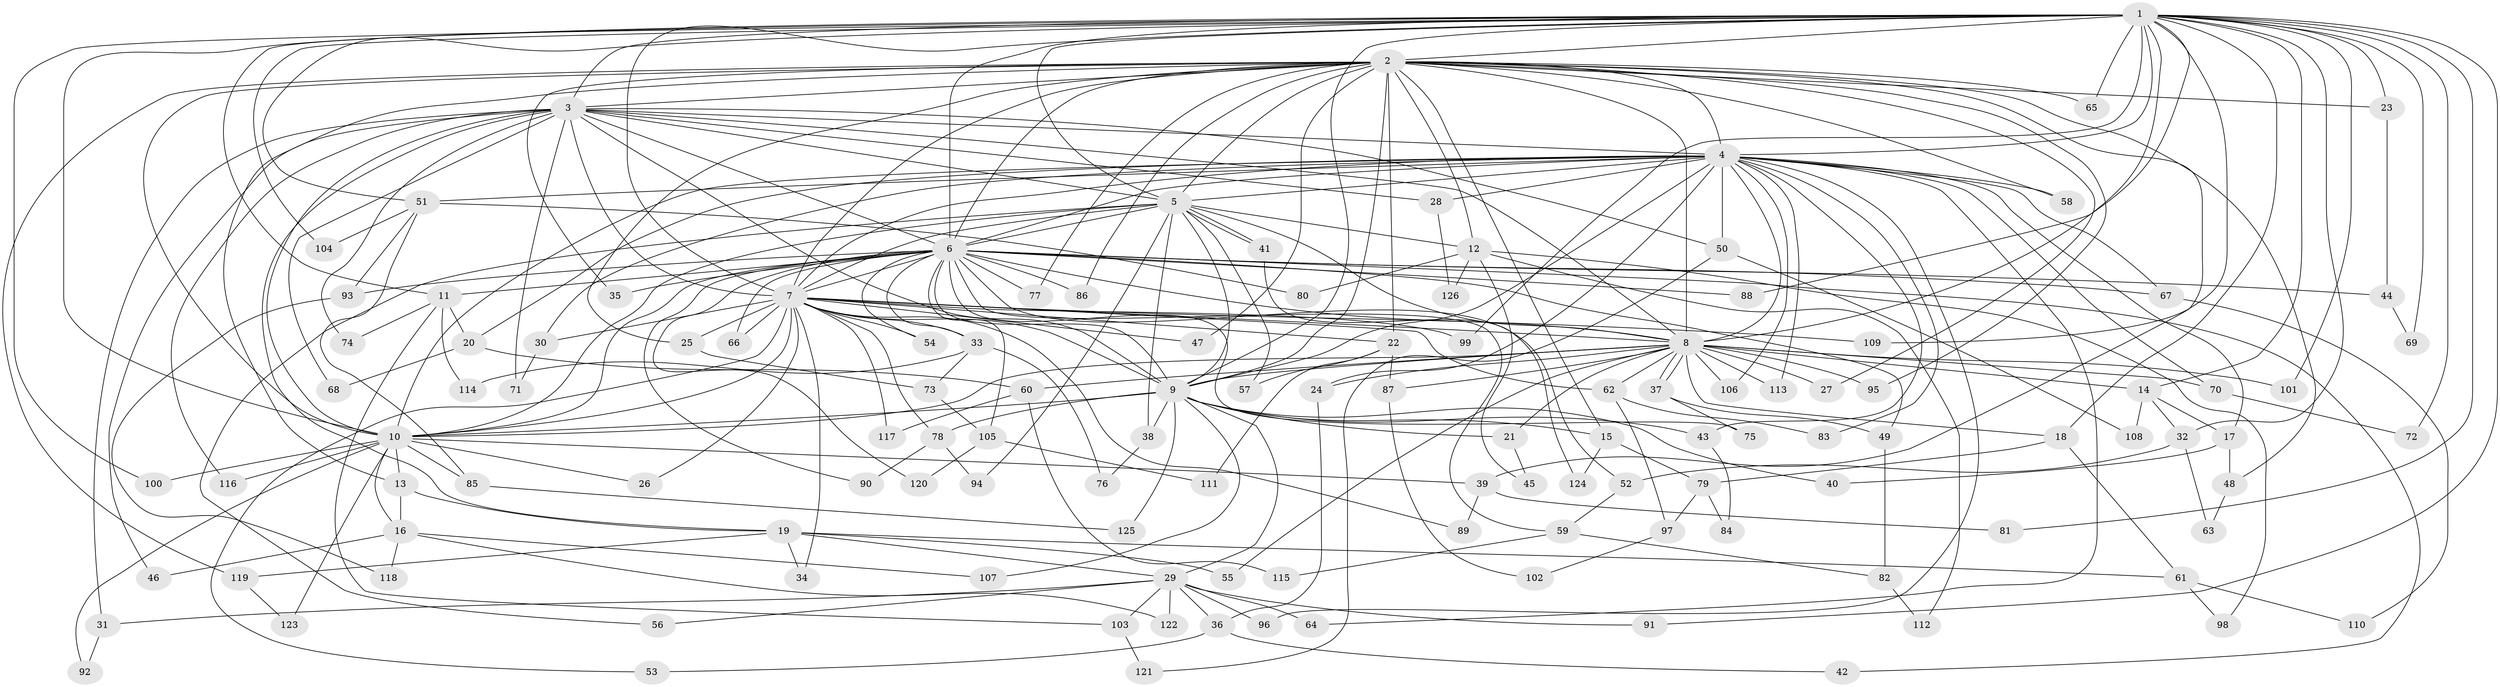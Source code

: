 // coarse degree distribution, {31: 0.02702702702702703, 15: 0.02702702702702703, 12: 0.02702702702702703, 16: 0.02702702702702703, 17: 0.02702702702702703, 9: 0.02702702702702703, 11: 0.02702702702702703, 5: 0.05405405405405406, 4: 0.10810810810810811, 3: 0.13513513513513514, 2: 0.4594594594594595, 7: 0.02702702702702703, 1: 0.02702702702702703}
// Generated by graph-tools (version 1.1) at 2025/17/03/04/25 18:17:33]
// undirected, 126 vertices, 277 edges
graph export_dot {
graph [start="1"]
  node [color=gray90,style=filled];
  1;
  2;
  3;
  4;
  5;
  6;
  7;
  8;
  9;
  10;
  11;
  12;
  13;
  14;
  15;
  16;
  17;
  18;
  19;
  20;
  21;
  22;
  23;
  24;
  25;
  26;
  27;
  28;
  29;
  30;
  31;
  32;
  33;
  34;
  35;
  36;
  37;
  38;
  39;
  40;
  41;
  42;
  43;
  44;
  45;
  46;
  47;
  48;
  49;
  50;
  51;
  52;
  53;
  54;
  55;
  56;
  57;
  58;
  59;
  60;
  61;
  62;
  63;
  64;
  65;
  66;
  67;
  68;
  69;
  70;
  71;
  72;
  73;
  74;
  75;
  76;
  77;
  78;
  79;
  80;
  81;
  82;
  83;
  84;
  85;
  86;
  87;
  88;
  89;
  90;
  91;
  92;
  93;
  94;
  95;
  96;
  97;
  98;
  99;
  100;
  101;
  102;
  103;
  104;
  105;
  106;
  107;
  108;
  109;
  110;
  111;
  112;
  113;
  114;
  115;
  116;
  117;
  118;
  119;
  120;
  121;
  122;
  123;
  124;
  125;
  126;
  1 -- 2;
  1 -- 3;
  1 -- 4;
  1 -- 5;
  1 -- 6;
  1 -- 7;
  1 -- 8;
  1 -- 9;
  1 -- 10;
  1 -- 11;
  1 -- 14;
  1 -- 18;
  1 -- 23;
  1 -- 32;
  1 -- 51;
  1 -- 65;
  1 -- 69;
  1 -- 72;
  1 -- 81;
  1 -- 88;
  1 -- 91;
  1 -- 99;
  1 -- 100;
  1 -- 101;
  1 -- 104;
  1 -- 109;
  2 -- 3;
  2 -- 4;
  2 -- 5;
  2 -- 6;
  2 -- 7;
  2 -- 8;
  2 -- 9;
  2 -- 10;
  2 -- 12;
  2 -- 13;
  2 -- 15;
  2 -- 22;
  2 -- 23;
  2 -- 25;
  2 -- 27;
  2 -- 35;
  2 -- 39;
  2 -- 47;
  2 -- 48;
  2 -- 58;
  2 -- 65;
  2 -- 77;
  2 -- 86;
  2 -- 95;
  2 -- 119;
  3 -- 4;
  3 -- 5;
  3 -- 6;
  3 -- 7;
  3 -- 8;
  3 -- 9;
  3 -- 10;
  3 -- 19;
  3 -- 28;
  3 -- 31;
  3 -- 46;
  3 -- 50;
  3 -- 68;
  3 -- 71;
  3 -- 74;
  3 -- 116;
  4 -- 5;
  4 -- 6;
  4 -- 7;
  4 -- 8;
  4 -- 9;
  4 -- 10;
  4 -- 17;
  4 -- 20;
  4 -- 24;
  4 -- 28;
  4 -- 30;
  4 -- 43;
  4 -- 50;
  4 -- 51;
  4 -- 58;
  4 -- 64;
  4 -- 67;
  4 -- 70;
  4 -- 83;
  4 -- 96;
  4 -- 106;
  4 -- 113;
  5 -- 6;
  5 -- 7;
  5 -- 8;
  5 -- 9;
  5 -- 10;
  5 -- 12;
  5 -- 38;
  5 -- 41;
  5 -- 41;
  5 -- 56;
  5 -- 57;
  5 -- 94;
  6 -- 7;
  6 -- 8;
  6 -- 9;
  6 -- 10;
  6 -- 11;
  6 -- 33;
  6 -- 35;
  6 -- 42;
  6 -- 44;
  6 -- 49;
  6 -- 52;
  6 -- 54;
  6 -- 59;
  6 -- 66;
  6 -- 67;
  6 -- 75;
  6 -- 77;
  6 -- 86;
  6 -- 88;
  6 -- 90;
  6 -- 93;
  6 -- 105;
  6 -- 120;
  7 -- 8;
  7 -- 9;
  7 -- 10;
  7 -- 22;
  7 -- 25;
  7 -- 26;
  7 -- 30;
  7 -- 33;
  7 -- 34;
  7 -- 47;
  7 -- 53;
  7 -- 54;
  7 -- 62;
  7 -- 66;
  7 -- 78;
  7 -- 89;
  7 -- 99;
  7 -- 109;
  7 -- 117;
  8 -- 9;
  8 -- 10;
  8 -- 14;
  8 -- 18;
  8 -- 21;
  8 -- 24;
  8 -- 27;
  8 -- 37;
  8 -- 37;
  8 -- 55;
  8 -- 60;
  8 -- 62;
  8 -- 70;
  8 -- 87;
  8 -- 95;
  8 -- 101;
  8 -- 106;
  8 -- 113;
  9 -- 10;
  9 -- 15;
  9 -- 21;
  9 -- 29;
  9 -- 38;
  9 -- 40;
  9 -- 43;
  9 -- 78;
  9 -- 107;
  9 -- 125;
  10 -- 13;
  10 -- 16;
  10 -- 26;
  10 -- 39;
  10 -- 85;
  10 -- 92;
  10 -- 100;
  10 -- 116;
  10 -- 123;
  11 -- 20;
  11 -- 74;
  11 -- 103;
  11 -- 114;
  12 -- 45;
  12 -- 80;
  12 -- 98;
  12 -- 112;
  12 -- 126;
  13 -- 16;
  13 -- 19;
  14 -- 17;
  14 -- 32;
  14 -- 108;
  15 -- 79;
  15 -- 124;
  16 -- 46;
  16 -- 107;
  16 -- 118;
  16 -- 122;
  17 -- 40;
  17 -- 48;
  18 -- 61;
  18 -- 79;
  19 -- 29;
  19 -- 34;
  19 -- 55;
  19 -- 61;
  19 -- 119;
  20 -- 60;
  20 -- 68;
  21 -- 45;
  22 -- 57;
  22 -- 87;
  22 -- 111;
  23 -- 44;
  24 -- 36;
  25 -- 73;
  28 -- 126;
  29 -- 31;
  29 -- 36;
  29 -- 56;
  29 -- 64;
  29 -- 91;
  29 -- 96;
  29 -- 103;
  29 -- 122;
  30 -- 71;
  31 -- 92;
  32 -- 52;
  32 -- 63;
  33 -- 73;
  33 -- 76;
  33 -- 114;
  36 -- 42;
  36 -- 53;
  37 -- 49;
  37 -- 75;
  38 -- 76;
  39 -- 81;
  39 -- 89;
  41 -- 124;
  43 -- 84;
  44 -- 69;
  48 -- 63;
  49 -- 82;
  50 -- 108;
  50 -- 121;
  51 -- 80;
  51 -- 85;
  51 -- 93;
  51 -- 104;
  52 -- 59;
  59 -- 82;
  59 -- 115;
  60 -- 115;
  60 -- 117;
  61 -- 98;
  61 -- 110;
  62 -- 83;
  62 -- 97;
  67 -- 110;
  70 -- 72;
  73 -- 105;
  78 -- 90;
  78 -- 94;
  79 -- 84;
  79 -- 97;
  82 -- 112;
  85 -- 125;
  87 -- 102;
  93 -- 118;
  97 -- 102;
  103 -- 121;
  105 -- 111;
  105 -- 120;
  119 -- 123;
}
